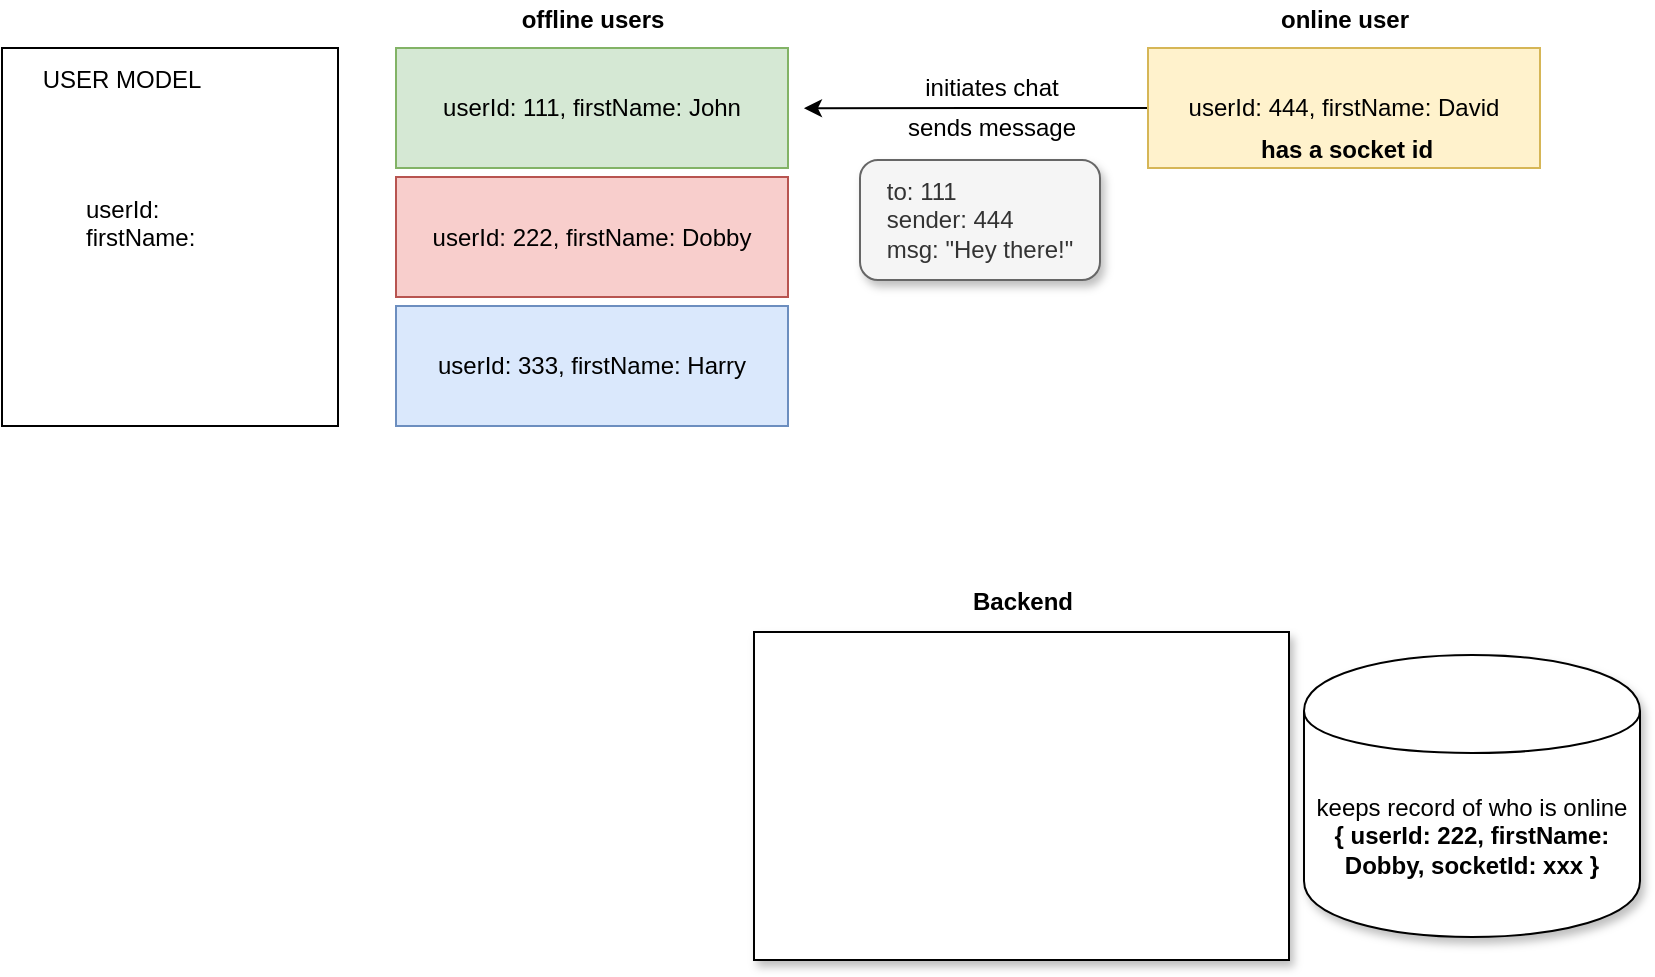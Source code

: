 <mxfile version="13.9.2" type="github">
  <diagram id="ERtJUcit2QA-R1B6kV4Z" name="Page-1">
    <mxGraphModel dx="973" dy="343" grid="0" gridSize="10" guides="1" tooltips="1" connect="1" arrows="1" fold="1" page="1" pageScale="1" pageWidth="1100" pageHeight="850" math="0" shadow="0">
      <root>
        <mxCell id="0" />
        <mxCell id="1" parent="0" />
        <mxCell id="n_6YIvcGTNlwgTO5OjOo-1" value="&lt;blockquote style=&quot;margin: 0 0 0 40px ; border: none ; padding: 0px&quot;&gt;userId:&lt;/blockquote&gt;&lt;blockquote style=&quot;margin: 0 0 0 40px ; border: none ; padding: 0px&quot;&gt;firstName:&lt;/blockquote&gt;&lt;blockquote style=&quot;margin: 0 0 0 40px ; border: none ; padding: 0px&quot;&gt;&amp;nbsp;&lt;/blockquote&gt;" style="rounded=0;whiteSpace=wrap;html=1;align=left;" parent="1" vertex="1">
          <mxGeometry x="40" y="40" width="168" height="189" as="geometry" />
        </mxCell>
        <mxCell id="ntHKBC9doP0J3iSfxOcG-1" value="USER MODEL" style="text;html=1;strokeColor=none;fillColor=none;align=center;verticalAlign=middle;whiteSpace=wrap;rounded=0;" vertex="1" parent="1">
          <mxGeometry x="49" y="46" width="102" height="20" as="geometry" />
        </mxCell>
        <mxCell id="ntHKBC9doP0J3iSfxOcG-2" value="userId: 111, firstName: John" style="rounded=0;whiteSpace=wrap;html=1;fillColor=#d5e8d4;strokeColor=#82b366;" vertex="1" parent="1">
          <mxGeometry x="237" y="40" width="196" height="60" as="geometry" />
        </mxCell>
        <mxCell id="ntHKBC9doP0J3iSfxOcG-3" value="userId: 222, firstName: Dobby" style="rounded=0;whiteSpace=wrap;html=1;fillColor=#f8cecc;strokeColor=#b85450;" vertex="1" parent="1">
          <mxGeometry x="237" y="104.5" width="196" height="60" as="geometry" />
        </mxCell>
        <mxCell id="ntHKBC9doP0J3iSfxOcG-4" value="userId: 333, firstName: Harry" style="rounded=0;whiteSpace=wrap;html=1;fillColor=#dae8fc;strokeColor=#6c8ebf;" vertex="1" parent="1">
          <mxGeometry x="237" y="169" width="196" height="60" as="geometry" />
        </mxCell>
        <mxCell id="ntHKBC9doP0J3iSfxOcG-11" style="edgeStyle=orthogonalEdgeStyle;rounded=0;orthogonalLoop=1;jettySize=auto;html=1;exitX=0;exitY=0.5;exitDx=0;exitDy=0;" edge="1" parent="1" source="ntHKBC9doP0J3iSfxOcG-8">
          <mxGeometry relative="1" as="geometry">
            <mxPoint x="440.979" y="70.118" as="targetPoint" />
          </mxGeometry>
        </mxCell>
        <mxCell id="ntHKBC9doP0J3iSfxOcG-8" value="userId: 444, firstName: David" style="rounded=0;whiteSpace=wrap;html=1;fillColor=#fff2cc;strokeColor=#d6b656;" vertex="1" parent="1">
          <mxGeometry x="613" y="40" width="196" height="60" as="geometry" />
        </mxCell>
        <mxCell id="ntHKBC9doP0J3iSfxOcG-12" value="initiates chat" style="text;html=1;strokeColor=none;fillColor=none;align=center;verticalAlign=middle;whiteSpace=wrap;rounded=0;" vertex="1" parent="1">
          <mxGeometry x="473" y="50" width="124" height="20" as="geometry" />
        </mxCell>
        <mxCell id="ntHKBC9doP0J3iSfxOcG-13" value="&lt;b&gt;offline users&lt;/b&gt;" style="text;html=1;strokeColor=none;fillColor=none;align=center;verticalAlign=middle;whiteSpace=wrap;rounded=0;" vertex="1" parent="1">
          <mxGeometry x="289.5" y="16" width="91" height="20" as="geometry" />
        </mxCell>
        <mxCell id="ntHKBC9doP0J3iSfxOcG-14" value="&lt;b&gt;online user&lt;/b&gt;" style="text;html=1;strokeColor=none;fillColor=none;align=center;verticalAlign=middle;whiteSpace=wrap;rounded=0;" vertex="1" parent="1">
          <mxGeometry x="665.5" y="16" width="91" height="20" as="geometry" />
        </mxCell>
        <mxCell id="ntHKBC9doP0J3iSfxOcG-15" value="&lt;b&gt;has a socket id&lt;/b&gt;" style="text;html=1;align=center;verticalAlign=middle;resizable=0;points=[];autosize=1;" vertex="1" parent="1">
          <mxGeometry x="663.5" y="82" width="96" height="18" as="geometry" />
        </mxCell>
        <mxCell id="ntHKBC9doP0J3iSfxOcG-17" value="sends message" style="text;html=1;strokeColor=none;fillColor=none;align=center;verticalAlign=middle;whiteSpace=wrap;rounded=0;" vertex="1" parent="1">
          <mxGeometry x="473" y="70" width="124" height="20" as="geometry" />
        </mxCell>
        <mxCell id="ntHKBC9doP0J3iSfxOcG-18" value="&lt;div style=&quot;text-align: justify&quot;&gt;&lt;span&gt;to: 111&lt;/span&gt;&lt;/div&gt;&lt;div style=&quot;text-align: justify&quot;&gt;&lt;span&gt;sender: 444&lt;/span&gt;&lt;/div&gt;&lt;div style=&quot;text-align: justify&quot;&gt;&lt;span&gt;msg: &quot;Hey there!&quot;&lt;/span&gt;&lt;/div&gt;" style="rounded=1;whiteSpace=wrap;html=1;fillColor=#f5f5f5;strokeColor=#666666;fontColor=#333333;shadow=1;" vertex="1" parent="1">
          <mxGeometry x="469" y="96" width="120" height="60" as="geometry" />
        </mxCell>
        <mxCell id="ntHKBC9doP0J3iSfxOcG-19" value="keeps record of who is online&lt;br&gt;&lt;b&gt;{ userId: 222, firstName: Dobby, socketId: xxx }&lt;/b&gt;" style="shape=cylinder;whiteSpace=wrap;html=1;boundedLbl=1;backgroundOutline=1;shadow=1;" vertex="1" parent="1">
          <mxGeometry x="691" y="343.5" width="168" height="141" as="geometry" />
        </mxCell>
        <mxCell id="ntHKBC9doP0J3iSfxOcG-20" value="" style="whiteSpace=wrap;html=1;shadow=1;" vertex="1" parent="1">
          <mxGeometry x="416" y="332" width="267.5" height="164" as="geometry" />
        </mxCell>
        <mxCell id="ntHKBC9doP0J3iSfxOcG-21" value="&lt;b&gt;Backend&lt;/b&gt;" style="text;html=1;align=center;verticalAlign=middle;resizable=0;points=[];autosize=1;" vertex="1" parent="1">
          <mxGeometry x="520" y="308" width="60" height="18" as="geometry" />
        </mxCell>
      </root>
    </mxGraphModel>
  </diagram>
</mxfile>
